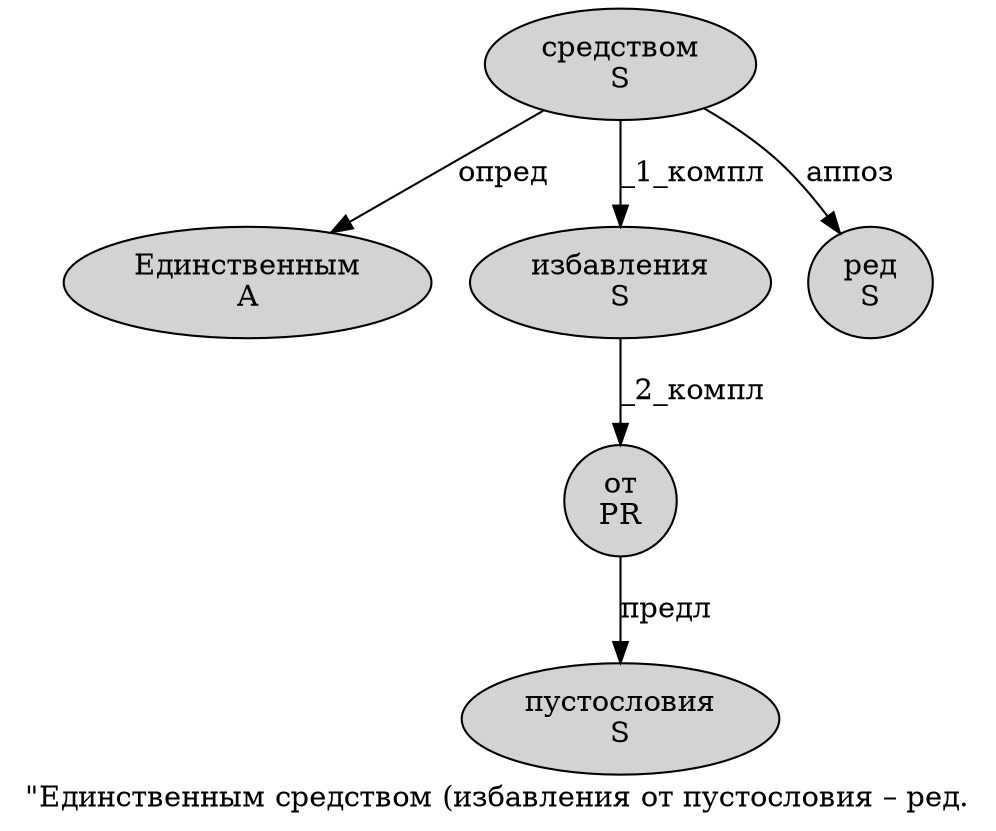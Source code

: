 digraph SENTENCE_278 {
	graph [label="\"Единственным средством (избавления от пустословия – ред."]
	node [style=filled]
		1 [label="Единственным
A" color="" fillcolor=lightgray penwidth=1 shape=ellipse]
		2 [label="средством
S" color="" fillcolor=lightgray penwidth=1 shape=ellipse]
		4 [label="избавления
S" color="" fillcolor=lightgray penwidth=1 shape=ellipse]
		5 [label="от
PR" color="" fillcolor=lightgray penwidth=1 shape=ellipse]
		6 [label="пустословия
S" color="" fillcolor=lightgray penwidth=1 shape=ellipse]
		8 [label="ред
S" color="" fillcolor=lightgray penwidth=1 shape=ellipse]
			2 -> 1 [label="опред"]
			2 -> 4 [label="_1_компл"]
			2 -> 8 [label="аппоз"]
			4 -> 5 [label="_2_компл"]
			5 -> 6 [label="предл"]
}